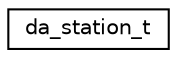 digraph "Graphical Class Hierarchy"
{
 // LATEX_PDF_SIZE
  edge [fontname="Helvetica",fontsize="10",labelfontname="Helvetica",labelfontsize="10"];
  node [fontname="Helvetica",fontsize="10",shape=record];
  rankdir="LR";
  Node0 [label="da_station_t",height=0.2,width=0.4,color="black", fillcolor="white", style="filled",URL="$structda__station__t.html",tooltip="store the information about a D/A station"];
}

